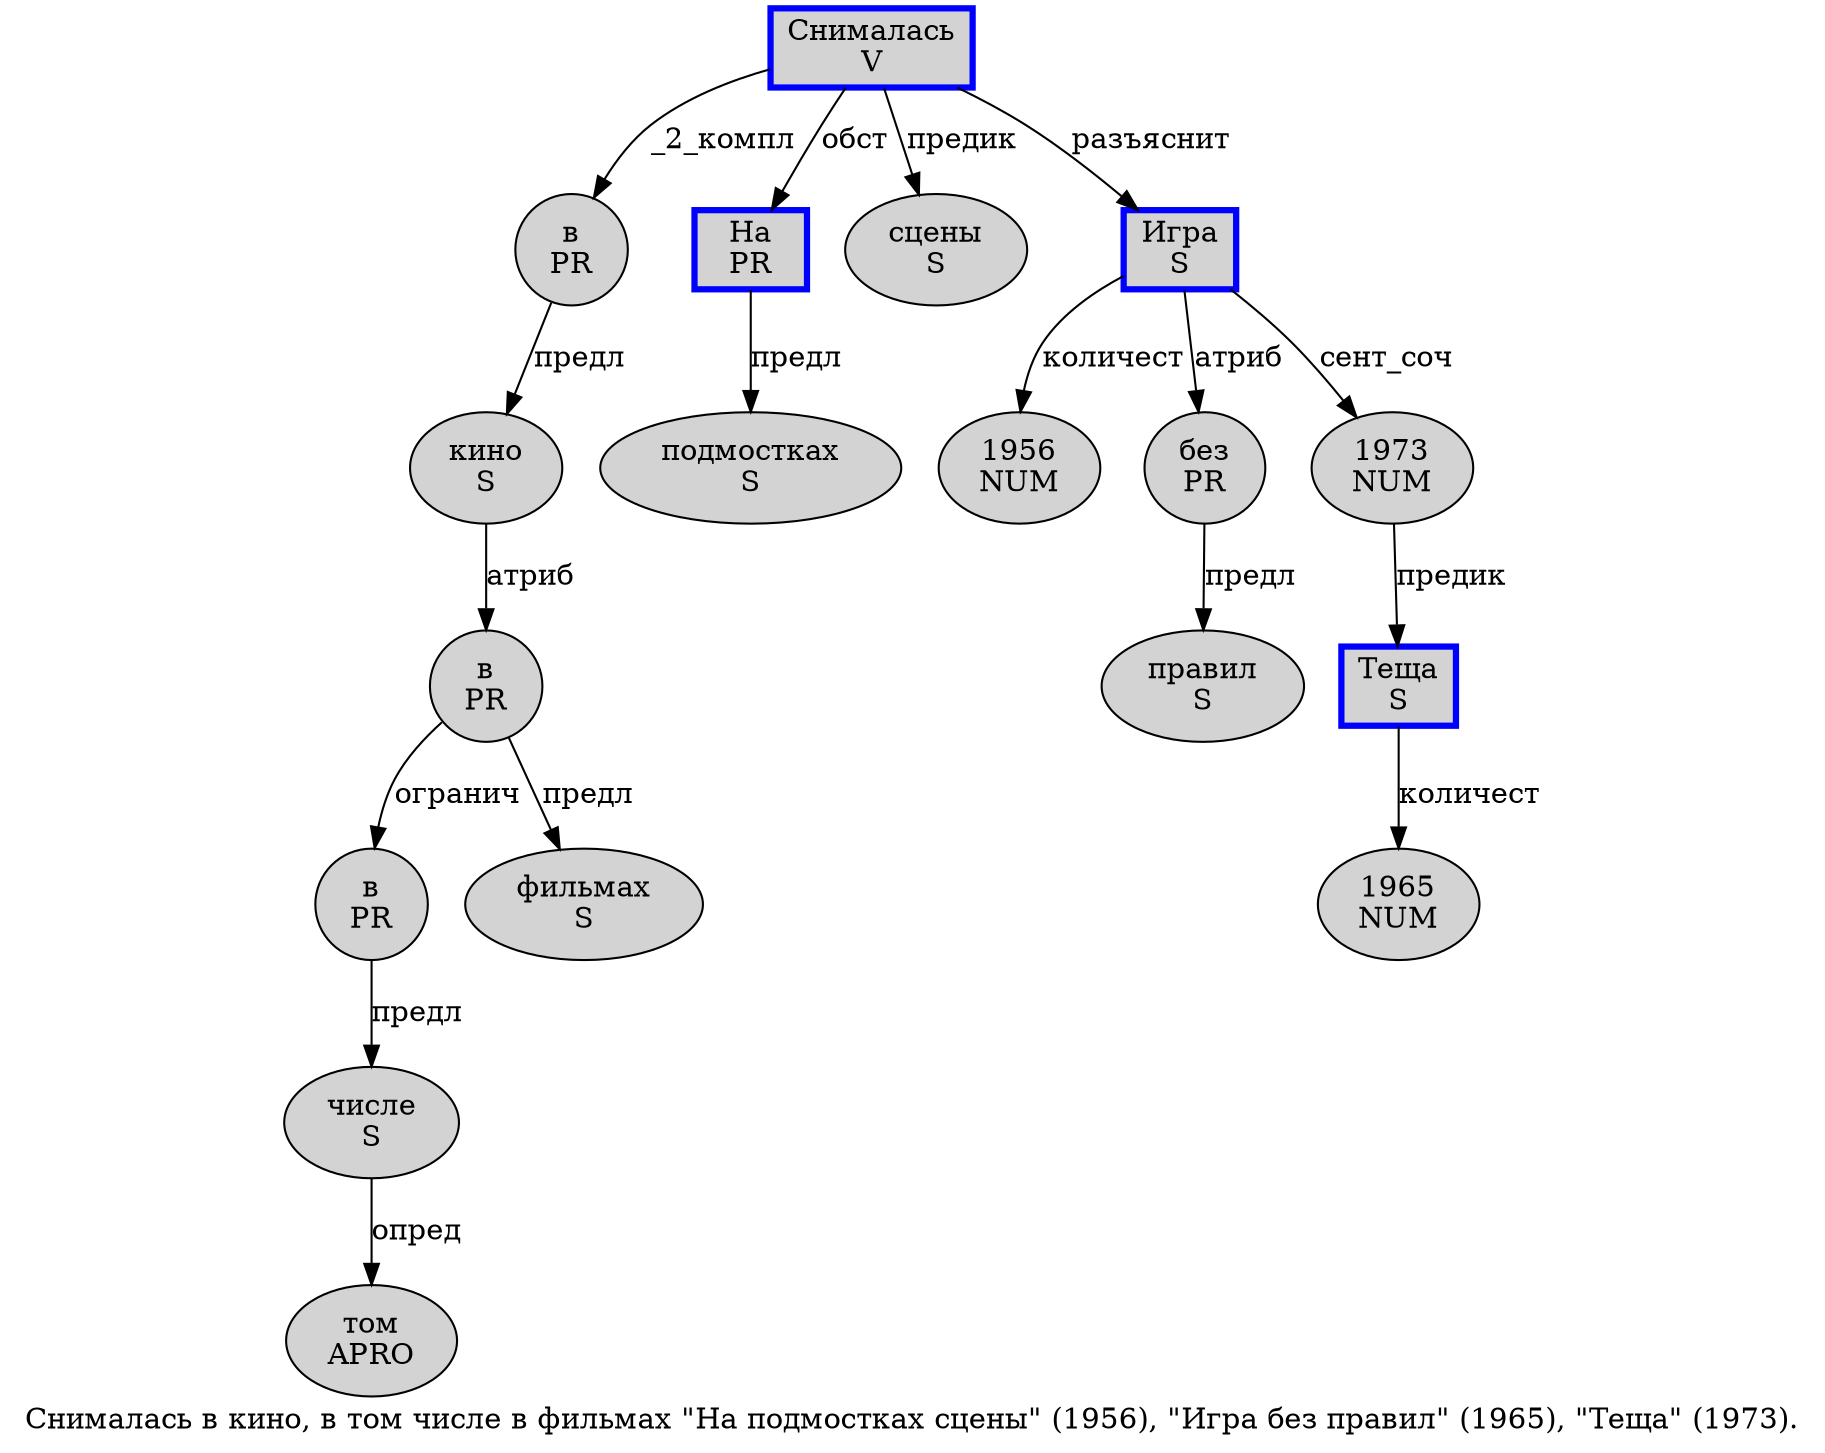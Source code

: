 digraph SENTENCE_1202 {
	graph [label="Снималась в кино, в том числе в фильмах \"На подмостках сцены\" (1956), \"Игра без правил\" (1965), \"Теща\" (1973)."]
	node [style=filled]
		0 [label="Снималась
V" color=blue fillcolor=lightgray penwidth=3 shape=box]
		1 [label="в
PR" color="" fillcolor=lightgray penwidth=1 shape=ellipse]
		2 [label="кино
S" color="" fillcolor=lightgray penwidth=1 shape=ellipse]
		4 [label="в
PR" color="" fillcolor=lightgray penwidth=1 shape=ellipse]
		5 [label="том
APRO" color="" fillcolor=lightgray penwidth=1 shape=ellipse]
		6 [label="числе
S" color="" fillcolor=lightgray penwidth=1 shape=ellipse]
		7 [label="в
PR" color="" fillcolor=lightgray penwidth=1 shape=ellipse]
		8 [label="фильмах
S" color="" fillcolor=lightgray penwidth=1 shape=ellipse]
		10 [label="На
PR" color=blue fillcolor=lightgray penwidth=3 shape=box]
		11 [label="подмостках
S" color="" fillcolor=lightgray penwidth=1 shape=ellipse]
		12 [label="сцены
S" color="" fillcolor=lightgray penwidth=1 shape=ellipse]
		15 [label="1956
NUM" color="" fillcolor=lightgray penwidth=1 shape=ellipse]
		19 [label="Игра
S" color=blue fillcolor=lightgray penwidth=3 shape=box]
		20 [label="без
PR" color="" fillcolor=lightgray penwidth=1 shape=ellipse]
		21 [label="правил
S" color="" fillcolor=lightgray penwidth=1 shape=ellipse]
		24 [label="1965
NUM" color="" fillcolor=lightgray penwidth=1 shape=ellipse]
		28 [label="Теща
S" color=blue fillcolor=lightgray penwidth=3 shape=box]
		31 [label="1973
NUM" color="" fillcolor=lightgray penwidth=1 shape=ellipse]
			6 -> 5 [label="опред"]
			1 -> 2 [label="предл"]
			2 -> 7 [label="атриб"]
			10 -> 11 [label="предл"]
			28 -> 24 [label="количест"]
			4 -> 6 [label="предл"]
			0 -> 1 [label="_2_компл"]
			0 -> 10 [label="обст"]
			0 -> 12 [label="предик"]
			0 -> 19 [label="разъяснит"]
			20 -> 21 [label="предл"]
			7 -> 4 [label="огранич"]
			7 -> 8 [label="предл"]
			19 -> 15 [label="количест"]
			19 -> 20 [label="атриб"]
			19 -> 31 [label="сент_соч"]
			31 -> 28 [label="предик"]
}